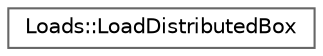 digraph "Graphical Class Hierarchy"
{
 // LATEX_PDF_SIZE
  bgcolor="transparent";
  edge [fontname=Helvetica,fontsize=10,labelfontname=Helvetica,labelfontsize=10];
  node [fontname=Helvetica,fontsize=10,shape=box,height=0.2,width=0.4];
  rankdir="LR";
  Node0 [id="Node000000",label="Loads::LoadDistributedBox",height=0.2,width=0.4,color="grey40", fillcolor="white", style="filled",URL="$structLoads_1_1LoadDistributedBox.html",tooltip="Structure to define a distributed load in particles inside the cuboid defined by point p1 and p2."];
}
